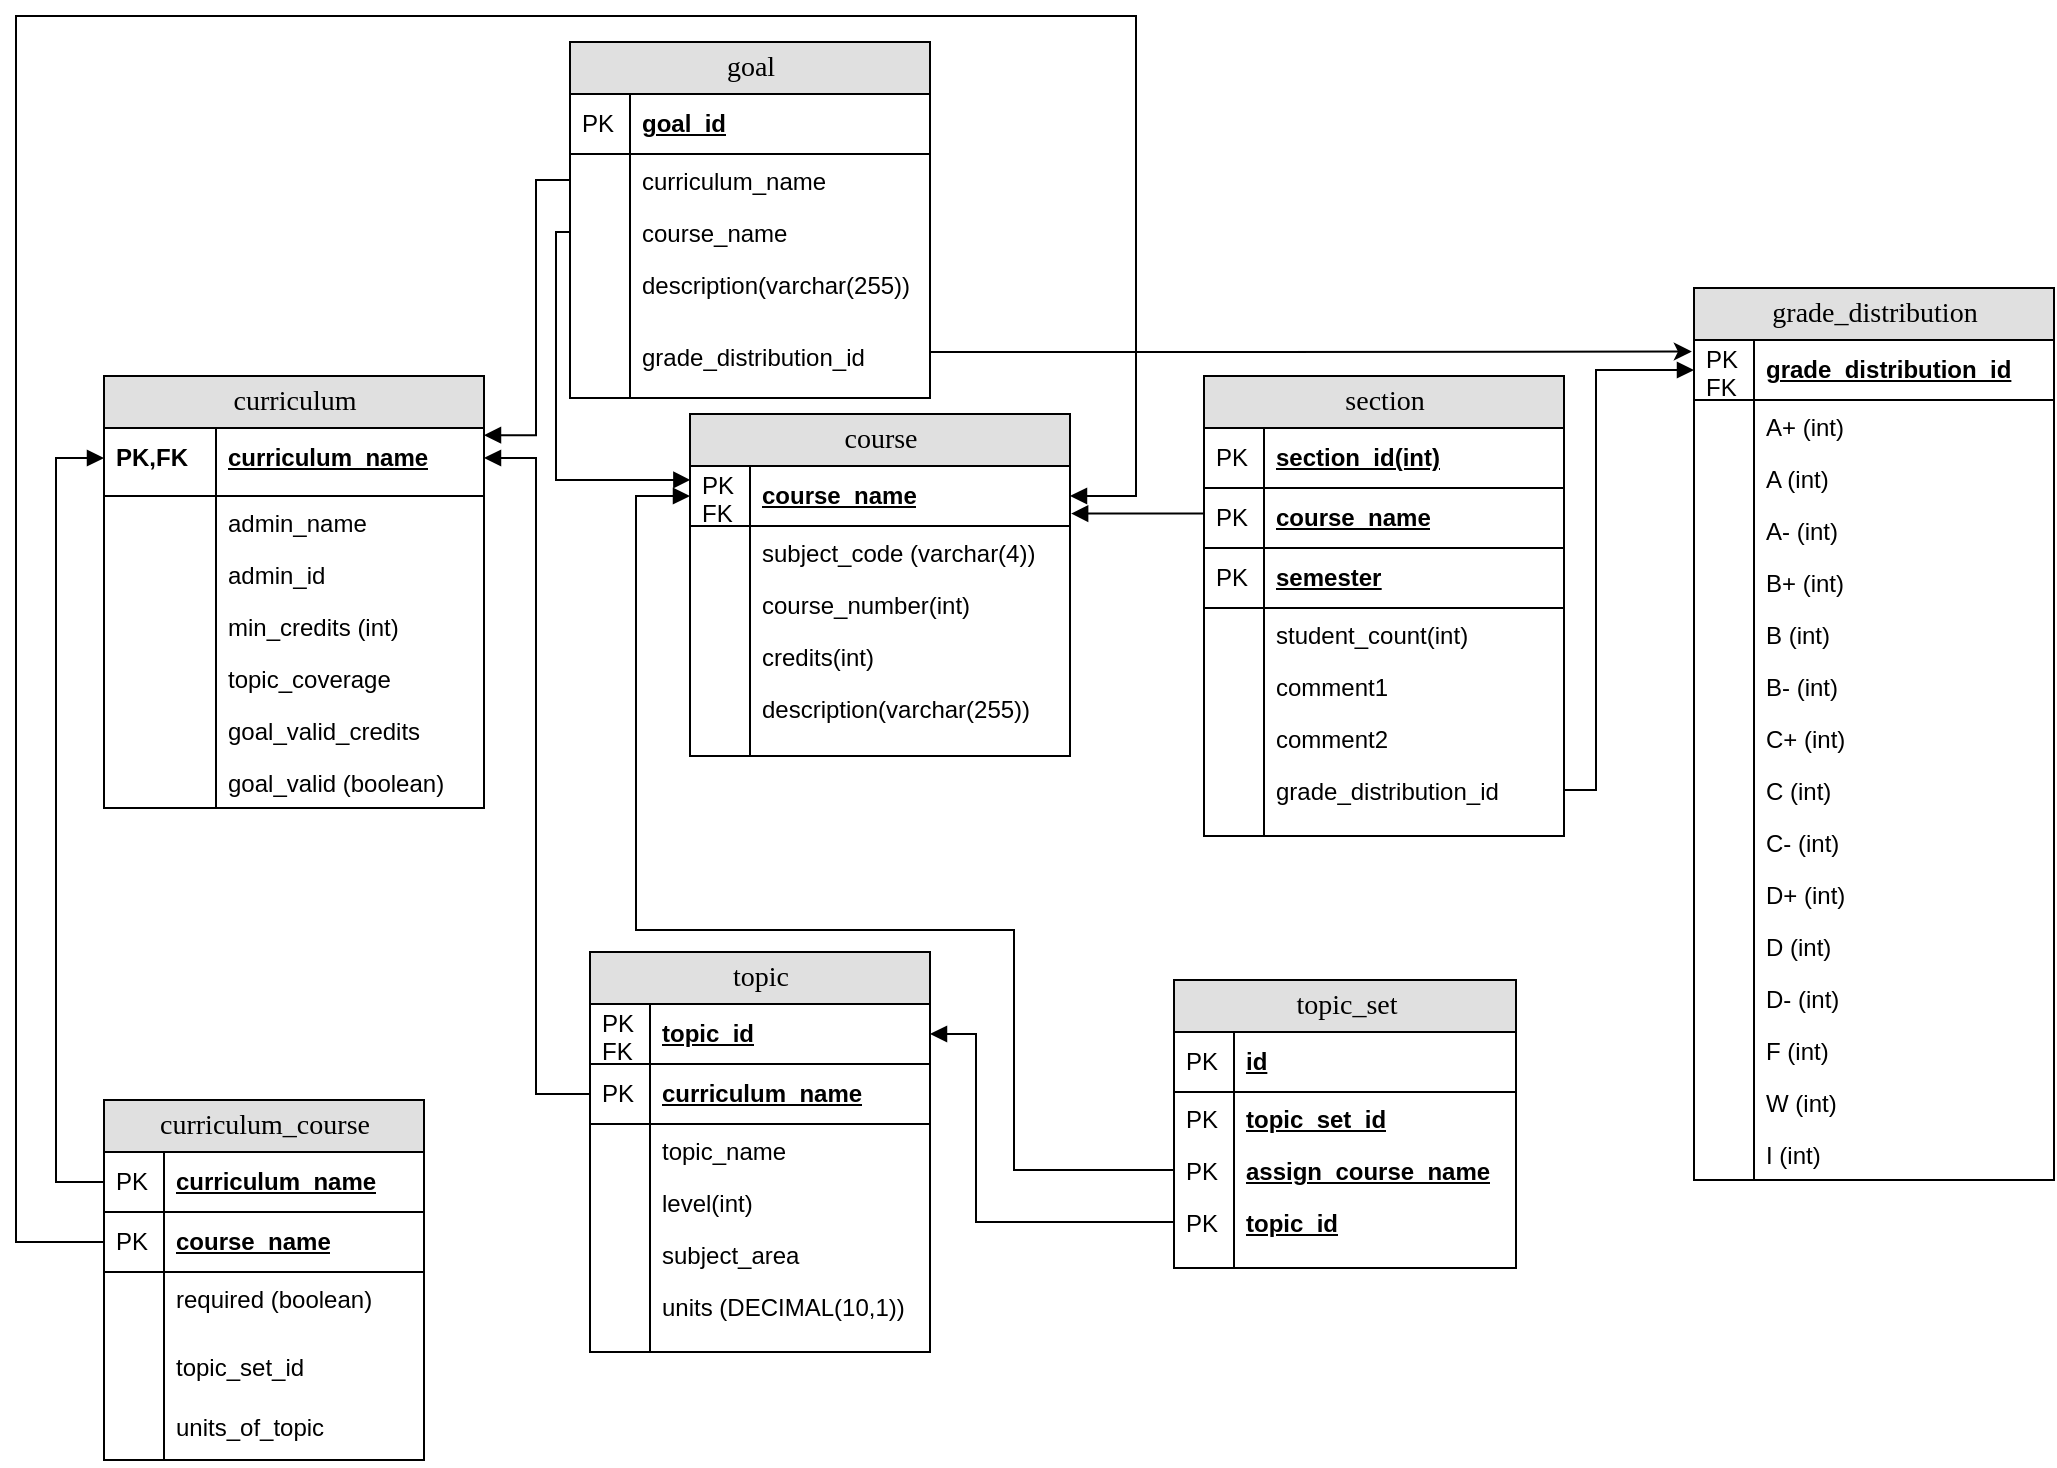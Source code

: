 <mxfile version="10.6.6"><diagram id="YxkbKmxZ-tW5jqFYgHYZ" name="第 1 页"><mxGraphModel dx="2366" dy="804" grid="1" gridSize="10" guides="1" tooltips="1" connect="1" arrows="1" fold="1" page="1" pageScale="1" pageWidth="827" pageHeight="1169" math="0" shadow="0"><root><mxCell id="0"/><mxCell id="1" parent="0"/><mxCell id="L0k8y5lyFJz6aWJ0shsL-1" value="curriculum" style="swimlane;html=1;fontStyle=0;childLayout=stackLayout;horizontal=1;startSize=26;fillColor=#e0e0e0;horizontalStack=0;resizeParent=1;resizeLast=0;collapsible=1;marginBottom=0;swimlaneFillColor=#ffffff;align=center;rounded=0;shadow=0;comic=0;labelBackgroundColor=none;strokeColor=#000000;strokeWidth=1;fontFamily=Verdana;fontSize=14;fontColor=#000000;" vertex="1" parent="1"><mxGeometry x="44" y="680" width="190" height="216" as="geometry"/></mxCell><mxCell id="L0k8y5lyFJz6aWJ0shsL-2" value="curriculum_name" style="shape=partialRectangle;top=0;left=0;right=0;bottom=0;html=1;align=left;verticalAlign=middle;fillColor=none;spacingLeft=60;spacingRight=4;whiteSpace=wrap;overflow=hidden;rotatable=0;points=[[0,0.5],[1,0.5]];portConstraint=eastwest;dropTarget=0;fontStyle=5;" vertex="1" parent="L0k8y5lyFJz6aWJ0shsL-1"><mxGeometry y="26" width="190" height="30" as="geometry"/></mxCell><mxCell id="L0k8y5lyFJz6aWJ0shsL-3" value="PK,FK" style="shape=partialRectangle;fontStyle=1;top=0;left=0;bottom=0;html=1;fillColor=none;align=left;verticalAlign=middle;spacingLeft=4;spacingRight=4;whiteSpace=wrap;overflow=hidden;rotatable=0;points=[];portConstraint=eastwest;part=1;" vertex="1" connectable="0" parent="L0k8y5lyFJz6aWJ0shsL-2"><mxGeometry width="56" height="30" as="geometry"/></mxCell><mxCell id="L0k8y5lyFJz6aWJ0shsL-4" value="" style="shape=partialRectangle;top=0;left=0;right=0;bottom=1;html=1;align=left;verticalAlign=middle;fillColor=none;spacingLeft=60;spacingRight=4;whiteSpace=wrap;overflow=hidden;rotatable=0;points=[[0,0.5],[1,0.5]];portConstraint=eastwest;dropTarget=0;fontStyle=5;" vertex="1" parent="L0k8y5lyFJz6aWJ0shsL-1"><mxGeometry y="56" width="190" height="4" as="geometry"/></mxCell><mxCell id="L0k8y5lyFJz6aWJ0shsL-5" value="" style="shape=partialRectangle;fontStyle=1;top=0;left=0;bottom=0;html=1;fillColor=none;align=left;verticalAlign=middle;spacingLeft=4;spacingRight=4;whiteSpace=wrap;overflow=hidden;rotatable=0;points=[];portConstraint=eastwest;part=1;" vertex="1" connectable="0" parent="L0k8y5lyFJz6aWJ0shsL-4"><mxGeometry width="56" height="4" as="geometry"/></mxCell><mxCell id="L0k8y5lyFJz6aWJ0shsL-6" value="admin_name" style="shape=partialRectangle;top=0;left=0;right=0;bottom=0;html=1;align=left;verticalAlign=top;fillColor=none;spacingLeft=60;spacingRight=4;whiteSpace=wrap;overflow=hidden;rotatable=0;points=[[0,0.5],[1,0.5]];portConstraint=eastwest;dropTarget=0;" vertex="1" parent="L0k8y5lyFJz6aWJ0shsL-1"><mxGeometry y="60" width="190" height="26" as="geometry"/></mxCell><mxCell id="L0k8y5lyFJz6aWJ0shsL-7" value="" style="shape=partialRectangle;top=0;left=0;bottom=0;html=1;fillColor=none;align=left;verticalAlign=top;spacingLeft=4;spacingRight=4;whiteSpace=wrap;overflow=hidden;rotatable=0;points=[];portConstraint=eastwest;part=1;" vertex="1" connectable="0" parent="L0k8y5lyFJz6aWJ0shsL-6"><mxGeometry width="56" height="26" as="geometry"/></mxCell><mxCell id="L0k8y5lyFJz6aWJ0shsL-8" value="admin_id" style="shape=partialRectangle;top=0;left=0;right=0;bottom=0;html=1;align=left;verticalAlign=top;fillColor=none;spacingLeft=60;spacingRight=4;whiteSpace=wrap;overflow=hidden;rotatable=0;points=[[0,0.5],[1,0.5]];portConstraint=eastwest;dropTarget=0;" vertex="1" parent="L0k8y5lyFJz6aWJ0shsL-1"><mxGeometry y="86" width="190" height="26" as="geometry"/></mxCell><mxCell id="L0k8y5lyFJz6aWJ0shsL-9" value="" style="shape=partialRectangle;top=0;left=0;bottom=0;html=1;fillColor=none;align=left;verticalAlign=top;spacingLeft=4;spacingRight=4;whiteSpace=wrap;overflow=hidden;rotatable=0;points=[];portConstraint=eastwest;part=1;" vertex="1" connectable="0" parent="L0k8y5lyFJz6aWJ0shsL-8"><mxGeometry width="56" height="26" as="geometry"/></mxCell><mxCell id="L0k8y5lyFJz6aWJ0shsL-10" value="min_credits (int)" style="shape=partialRectangle;top=0;left=0;right=0;bottom=0;html=1;align=left;verticalAlign=top;fillColor=none;spacingLeft=60;spacingRight=4;whiteSpace=wrap;overflow=hidden;rotatable=0;points=[[0,0.5],[1,0.5]];portConstraint=eastwest;dropTarget=0;" vertex="1" parent="L0k8y5lyFJz6aWJ0shsL-1"><mxGeometry y="112" width="190" height="26" as="geometry"/></mxCell><mxCell id="L0k8y5lyFJz6aWJ0shsL-11" value="" style="shape=partialRectangle;top=0;left=0;bottom=0;html=1;fillColor=none;align=left;verticalAlign=top;spacingLeft=4;spacingRight=4;whiteSpace=wrap;overflow=hidden;rotatable=0;points=[];portConstraint=eastwest;part=1;" vertex="1" connectable="0" parent="L0k8y5lyFJz6aWJ0shsL-10"><mxGeometry width="56" height="26" as="geometry"/></mxCell><mxCell id="L0k8y5lyFJz6aWJ0shsL-12" value="topic_coverage" style="shape=partialRectangle;top=0;left=0;right=0;bottom=0;html=1;align=left;verticalAlign=top;fillColor=none;spacingLeft=60;spacingRight=4;whiteSpace=wrap;overflow=hidden;rotatable=0;points=[[0,0.5],[1,0.5]];portConstraint=eastwest;dropTarget=0;" vertex="1" parent="L0k8y5lyFJz6aWJ0shsL-1"><mxGeometry y="138" width="190" height="26" as="geometry"/></mxCell><mxCell id="L0k8y5lyFJz6aWJ0shsL-13" value="" style="shape=partialRectangle;top=0;left=0;bottom=0;html=1;fillColor=none;align=left;verticalAlign=top;spacingLeft=4;spacingRight=4;whiteSpace=wrap;overflow=hidden;rotatable=0;points=[];portConstraint=eastwest;part=1;" vertex="1" connectable="0" parent="L0k8y5lyFJz6aWJ0shsL-12"><mxGeometry width="56" height="26" as="geometry"/></mxCell><mxCell id="L0k8y5lyFJz6aWJ0shsL-14" value="goal_valid_credits" style="shape=partialRectangle;top=0;left=0;right=0;bottom=0;html=1;align=left;verticalAlign=top;fillColor=none;spacingLeft=60;spacingRight=4;whiteSpace=wrap;overflow=hidden;rotatable=0;points=[[0,0.5],[1,0.5]];portConstraint=eastwest;dropTarget=0;" vertex="1" parent="L0k8y5lyFJz6aWJ0shsL-1"><mxGeometry y="164" width="190" height="26" as="geometry"/></mxCell><mxCell id="L0k8y5lyFJz6aWJ0shsL-15" value="" style="shape=partialRectangle;top=0;left=0;bottom=0;html=1;fillColor=none;align=left;verticalAlign=top;spacingLeft=4;spacingRight=4;whiteSpace=wrap;overflow=hidden;rotatable=0;points=[];portConstraint=eastwest;part=1;" vertex="1" connectable="0" parent="L0k8y5lyFJz6aWJ0shsL-14"><mxGeometry width="56" height="26" as="geometry"/></mxCell><mxCell id="L0k8y5lyFJz6aWJ0shsL-16" value="goal_valid (boolean)" style="shape=partialRectangle;top=0;left=0;right=0;bottom=0;html=1;align=left;verticalAlign=top;fillColor=none;spacingLeft=60;spacingRight=4;whiteSpace=wrap;overflow=hidden;rotatable=0;points=[[0,0.5],[1,0.5]];portConstraint=eastwest;dropTarget=0;" vertex="1" parent="L0k8y5lyFJz6aWJ0shsL-1"><mxGeometry y="190" width="190" height="26" as="geometry"/></mxCell><mxCell id="L0k8y5lyFJz6aWJ0shsL-17" value="" style="shape=partialRectangle;top=0;left=0;bottom=0;html=1;fillColor=none;align=left;verticalAlign=top;spacingLeft=4;spacingRight=4;whiteSpace=wrap;overflow=hidden;rotatable=0;points=[];portConstraint=eastwest;part=1;" vertex="1" connectable="0" parent="L0k8y5lyFJz6aWJ0shsL-16"><mxGeometry width="56" height="26" as="geometry"/></mxCell><mxCell id="L0k8y5lyFJz6aWJ0shsL-18" value="course" style="swimlane;html=1;fontStyle=0;childLayout=stackLayout;horizontal=1;startSize=26;fillColor=#e0e0e0;horizontalStack=0;resizeParent=1;resizeLast=0;collapsible=1;marginBottom=0;swimlaneFillColor=#ffffff;align=center;rounded=0;shadow=0;comic=0;labelBackgroundColor=none;strokeColor=#000000;strokeWidth=1;fontFamily=Verdana;fontSize=14;fontColor=#000000;swimlaneLine=1;" vertex="1" parent="1"><mxGeometry x="337" y="699" width="190" height="171" as="geometry"/></mxCell><mxCell id="L0k8y5lyFJz6aWJ0shsL-19" value="course_name&lt;br&gt;" style="shape=partialRectangle;top=0;left=0;right=0;bottom=1;html=1;align=left;verticalAlign=middle;fillColor=none;spacingLeft=34;spacingRight=4;whiteSpace=wrap;overflow=hidden;rotatable=0;points=[[0,0.5],[1,0.5]];portConstraint=eastwest;dropTarget=0;fontStyle=5;" vertex="1" parent="L0k8y5lyFJz6aWJ0shsL-18"><mxGeometry y="26" width="190" height="30" as="geometry"/></mxCell><mxCell id="L0k8y5lyFJz6aWJ0shsL-20" value="PK&lt;br&gt;FK&lt;br&gt;" style="shape=partialRectangle;top=0;left=0;bottom=0;html=1;fillColor=none;align=left;verticalAlign=middle;spacingLeft=4;spacingRight=4;whiteSpace=wrap;overflow=hidden;rotatable=0;points=[];portConstraint=eastwest;part=1;" vertex="1" connectable="0" parent="L0k8y5lyFJz6aWJ0shsL-19"><mxGeometry width="30" height="30" as="geometry"/></mxCell><mxCell id="L0k8y5lyFJz6aWJ0shsL-21" value="subject_code (varchar(4))" style="shape=partialRectangle;top=0;left=0;right=0;bottom=0;html=1;align=left;verticalAlign=top;fillColor=none;spacingLeft=34;spacingRight=4;whiteSpace=wrap;overflow=hidden;rotatable=0;points=[[0,0.5],[1,0.5]];portConstraint=eastwest;dropTarget=0;" vertex="1" parent="L0k8y5lyFJz6aWJ0shsL-18"><mxGeometry y="56" width="190" height="26" as="geometry"/></mxCell><mxCell id="L0k8y5lyFJz6aWJ0shsL-22" value="" style="shape=partialRectangle;top=0;left=0;bottom=0;html=1;fillColor=none;align=left;verticalAlign=top;spacingLeft=4;spacingRight=4;whiteSpace=wrap;overflow=hidden;rotatable=0;points=[];portConstraint=eastwest;part=1;" vertex="1" connectable="0" parent="L0k8y5lyFJz6aWJ0shsL-21"><mxGeometry width="30" height="26" as="geometry"/></mxCell><mxCell id="L0k8y5lyFJz6aWJ0shsL-23" value="course_number(int)" style="shape=partialRectangle;top=0;left=0;right=0;bottom=0;html=1;align=left;verticalAlign=top;fillColor=none;spacingLeft=34;spacingRight=4;whiteSpace=wrap;overflow=hidden;rotatable=0;points=[[0,0.5],[1,0.5]];portConstraint=eastwest;dropTarget=0;" vertex="1" parent="L0k8y5lyFJz6aWJ0shsL-18"><mxGeometry y="82" width="190" height="26" as="geometry"/></mxCell><mxCell id="L0k8y5lyFJz6aWJ0shsL-24" value="" style="shape=partialRectangle;top=0;left=0;bottom=0;html=1;fillColor=none;align=left;verticalAlign=top;spacingLeft=4;spacingRight=4;whiteSpace=wrap;overflow=hidden;rotatable=0;points=[];portConstraint=eastwest;part=1;" vertex="1" connectable="0" parent="L0k8y5lyFJz6aWJ0shsL-23"><mxGeometry width="30" height="26" as="geometry"/></mxCell><mxCell id="L0k8y5lyFJz6aWJ0shsL-25" value="credits(int)" style="shape=partialRectangle;top=0;left=0;right=0;bottom=0;html=1;align=left;verticalAlign=top;fillColor=none;spacingLeft=34;spacingRight=4;whiteSpace=wrap;overflow=hidden;rotatable=0;points=[[0,0.5],[1,0.5]];portConstraint=eastwest;dropTarget=0;" vertex="1" parent="L0k8y5lyFJz6aWJ0shsL-18"><mxGeometry y="108" width="190" height="26" as="geometry"/></mxCell><mxCell id="L0k8y5lyFJz6aWJ0shsL-26" value="" style="shape=partialRectangle;top=0;left=0;bottom=0;html=1;fillColor=none;align=left;verticalAlign=top;spacingLeft=4;spacingRight=4;whiteSpace=wrap;overflow=hidden;rotatable=0;points=[];portConstraint=eastwest;part=1;" vertex="1" connectable="0" parent="L0k8y5lyFJz6aWJ0shsL-25"><mxGeometry width="30" height="26" as="geometry"/></mxCell><mxCell id="L0k8y5lyFJz6aWJ0shsL-27" value="description(varchar(255))&lt;br&gt;&lt;br&gt;" style="shape=partialRectangle;top=0;left=0;right=0;bottom=0;html=1;align=left;verticalAlign=top;fillColor=none;spacingLeft=34;spacingRight=4;whiteSpace=wrap;overflow=hidden;rotatable=0;points=[[0,0.5],[1,0.5]];portConstraint=eastwest;dropTarget=0;" vertex="1" parent="L0k8y5lyFJz6aWJ0shsL-18"><mxGeometry y="134" width="190" height="26" as="geometry"/></mxCell><mxCell id="L0k8y5lyFJz6aWJ0shsL-28" value="" style="shape=partialRectangle;top=0;left=0;bottom=0;html=1;fillColor=none;align=left;verticalAlign=top;spacingLeft=4;spacingRight=4;whiteSpace=wrap;overflow=hidden;rotatable=0;points=[];portConstraint=eastwest;part=1;" vertex="1" connectable="0" parent="L0k8y5lyFJz6aWJ0shsL-27"><mxGeometry width="30" height="26" as="geometry"/></mxCell><mxCell id="L0k8y5lyFJz6aWJ0shsL-29" value="" style="shape=partialRectangle;top=0;left=0;right=0;bottom=0;html=1;align=left;verticalAlign=top;fillColor=none;spacingLeft=34;spacingRight=4;whiteSpace=wrap;overflow=hidden;rotatable=0;points=[[0,0.5],[1,0.5]];portConstraint=eastwest;dropTarget=0;" vertex="1" parent="L0k8y5lyFJz6aWJ0shsL-18"><mxGeometry y="160" width="190" height="10" as="geometry"/></mxCell><mxCell id="L0k8y5lyFJz6aWJ0shsL-30" value="" style="shape=partialRectangle;top=0;left=0;bottom=0;html=1;fillColor=none;align=left;verticalAlign=top;spacingLeft=4;spacingRight=4;whiteSpace=wrap;overflow=hidden;rotatable=0;points=[];portConstraint=eastwest;part=1;" vertex="1" connectable="0" parent="L0k8y5lyFJz6aWJ0shsL-29"><mxGeometry width="30" height="10" as="geometry"/></mxCell><mxCell id="L0k8y5lyFJz6aWJ0shsL-31" value="topic" style="swimlane;html=1;fontStyle=0;childLayout=stackLayout;horizontal=1;startSize=26;fillColor=#e0e0e0;horizontalStack=0;resizeParent=1;resizeLast=0;collapsible=1;marginBottom=0;swimlaneFillColor=#ffffff;align=center;rounded=0;shadow=0;comic=0;labelBackgroundColor=none;strokeColor=#000000;strokeWidth=1;fontFamily=Verdana;fontSize=14;fontColor=#000000;" vertex="1" parent="1"><mxGeometry x="287" y="968" width="170" height="200" as="geometry"/></mxCell><mxCell id="L0k8y5lyFJz6aWJ0shsL-32" value="topic_id&lt;br&gt;" style="shape=partialRectangle;top=0;left=0;right=0;bottom=1;html=1;align=left;verticalAlign=middle;fillColor=none;spacingLeft=34;spacingRight=4;whiteSpace=wrap;overflow=hidden;rotatable=0;points=[[0,0.5],[1,0.5]];portConstraint=eastwest;dropTarget=0;fontStyle=5;" vertex="1" parent="L0k8y5lyFJz6aWJ0shsL-31"><mxGeometry y="26" width="170" height="30" as="geometry"/></mxCell><mxCell id="L0k8y5lyFJz6aWJ0shsL-33" value="PK&lt;br&gt;FK&lt;br&gt;" style="shape=partialRectangle;top=0;left=0;bottom=0;html=1;fillColor=none;align=left;verticalAlign=middle;spacingLeft=4;spacingRight=4;whiteSpace=wrap;overflow=hidden;rotatable=0;points=[];portConstraint=eastwest;part=1;" vertex="1" connectable="0" parent="L0k8y5lyFJz6aWJ0shsL-32"><mxGeometry width="30" height="30" as="geometry"/></mxCell><mxCell id="L0k8y5lyFJz6aWJ0shsL-34" value="curriculum_name&lt;br&gt;" style="shape=partialRectangle;top=0;left=0;right=0;bottom=1;html=1;align=left;verticalAlign=middle;fillColor=none;spacingLeft=34;spacingRight=4;whiteSpace=wrap;overflow=hidden;rotatable=0;points=[[0,0.5],[1,0.5]];portConstraint=eastwest;dropTarget=0;fontStyle=5;" vertex="1" parent="L0k8y5lyFJz6aWJ0shsL-31"><mxGeometry y="56" width="170" height="30" as="geometry"/></mxCell><mxCell id="L0k8y5lyFJz6aWJ0shsL-35" value="PK&lt;br&gt;" style="shape=partialRectangle;top=0;left=0;bottom=0;html=1;fillColor=none;align=left;verticalAlign=middle;spacingLeft=4;spacingRight=4;whiteSpace=wrap;overflow=hidden;rotatable=0;points=[];portConstraint=eastwest;part=1;" vertex="1" connectable="0" parent="L0k8y5lyFJz6aWJ0shsL-34"><mxGeometry width="30" height="30" as="geometry"/></mxCell><mxCell id="L0k8y5lyFJz6aWJ0shsL-36" value="topic_name" style="shape=partialRectangle;top=0;left=0;right=0;bottom=0;html=1;align=left;verticalAlign=top;fillColor=none;spacingLeft=34;spacingRight=4;whiteSpace=wrap;overflow=hidden;rotatable=0;points=[[0,0.5],[1,0.5]];portConstraint=eastwest;dropTarget=0;" vertex="1" parent="L0k8y5lyFJz6aWJ0shsL-31"><mxGeometry y="86" width="170" height="26" as="geometry"/></mxCell><mxCell id="L0k8y5lyFJz6aWJ0shsL-37" value="" style="shape=partialRectangle;top=0;left=0;bottom=0;html=1;fillColor=none;align=left;verticalAlign=top;spacingLeft=4;spacingRight=4;whiteSpace=wrap;overflow=hidden;rotatable=0;points=[];portConstraint=eastwest;part=1;" vertex="1" connectable="0" parent="L0k8y5lyFJz6aWJ0shsL-36"><mxGeometry width="30" height="26" as="geometry"/></mxCell><mxCell id="L0k8y5lyFJz6aWJ0shsL-38" value="level(int)" style="shape=partialRectangle;top=0;left=0;right=0;bottom=0;html=1;align=left;verticalAlign=top;fillColor=none;spacingLeft=34;spacingRight=4;whiteSpace=wrap;overflow=hidden;rotatable=0;points=[[0,0.5],[1,0.5]];portConstraint=eastwest;dropTarget=0;" vertex="1" parent="L0k8y5lyFJz6aWJ0shsL-31"><mxGeometry y="112" width="170" height="26" as="geometry"/></mxCell><mxCell id="L0k8y5lyFJz6aWJ0shsL-39" value="" style="shape=partialRectangle;top=0;left=0;bottom=0;html=1;fillColor=none;align=left;verticalAlign=top;spacingLeft=4;spacingRight=4;whiteSpace=wrap;overflow=hidden;rotatable=0;points=[];portConstraint=eastwest;part=1;" vertex="1" connectable="0" parent="L0k8y5lyFJz6aWJ0shsL-38"><mxGeometry width="30" height="26" as="geometry"/></mxCell><mxCell id="L0k8y5lyFJz6aWJ0shsL-40" value="subject_area" style="shape=partialRectangle;top=0;left=0;right=0;bottom=0;html=1;align=left;verticalAlign=top;fillColor=none;spacingLeft=34;spacingRight=4;whiteSpace=wrap;overflow=hidden;rotatable=0;points=[[0,0.5],[1,0.5]];portConstraint=eastwest;dropTarget=0;" vertex="1" parent="L0k8y5lyFJz6aWJ0shsL-31"><mxGeometry y="138" width="170" height="26" as="geometry"/></mxCell><mxCell id="L0k8y5lyFJz6aWJ0shsL-41" value="" style="shape=partialRectangle;top=0;left=0;bottom=0;html=1;fillColor=none;align=left;verticalAlign=top;spacingLeft=4;spacingRight=4;whiteSpace=wrap;overflow=hidden;rotatable=0;points=[];portConstraint=eastwest;part=1;" vertex="1" connectable="0" parent="L0k8y5lyFJz6aWJ0shsL-40"><mxGeometry width="30" height="26" as="geometry"/></mxCell><mxCell id="L0k8y5lyFJz6aWJ0shsL-42" value="units (DECIMAL(10,1))" style="shape=partialRectangle;top=0;left=0;right=0;bottom=0;html=1;align=left;verticalAlign=top;fillColor=none;spacingLeft=34;spacingRight=4;whiteSpace=wrap;overflow=hidden;rotatable=0;points=[[0,0.5],[1,0.5]];portConstraint=eastwest;dropTarget=0;" vertex="1" parent="L0k8y5lyFJz6aWJ0shsL-31"><mxGeometry y="164" width="170" height="26" as="geometry"/></mxCell><mxCell id="L0k8y5lyFJz6aWJ0shsL-43" value="" style="shape=partialRectangle;top=0;left=0;bottom=0;html=1;fillColor=none;align=left;verticalAlign=top;spacingLeft=4;spacingRight=4;whiteSpace=wrap;overflow=hidden;rotatable=0;points=[];portConstraint=eastwest;part=1;" vertex="1" connectable="0" parent="L0k8y5lyFJz6aWJ0shsL-42"><mxGeometry width="30" height="26" as="geometry"/></mxCell><mxCell id="L0k8y5lyFJz6aWJ0shsL-44" value="" style="shape=partialRectangle;top=0;left=0;right=0;bottom=0;html=1;align=left;verticalAlign=top;fillColor=none;spacingLeft=34;spacingRight=4;whiteSpace=wrap;overflow=hidden;rotatable=0;points=[[0,0.5],[1,0.5]];portConstraint=eastwest;dropTarget=0;" vertex="1" parent="L0k8y5lyFJz6aWJ0shsL-31"><mxGeometry y="190" width="170" height="10" as="geometry"/></mxCell><mxCell id="L0k8y5lyFJz6aWJ0shsL-45" value="" style="shape=partialRectangle;top=0;left=0;bottom=0;html=1;fillColor=none;align=left;verticalAlign=top;spacingLeft=4;spacingRight=4;whiteSpace=wrap;overflow=hidden;rotatable=0;points=[];portConstraint=eastwest;part=1;" vertex="1" connectable="0" parent="L0k8y5lyFJz6aWJ0shsL-44"><mxGeometry width="30" height="10" as="geometry"/></mxCell><mxCell id="L0k8y5lyFJz6aWJ0shsL-46" value="topic_set" style="swimlane;html=1;fontStyle=0;childLayout=stackLayout;horizontal=1;startSize=26;fillColor=#e0e0e0;horizontalStack=0;resizeParent=1;resizeLast=0;collapsible=1;marginBottom=0;swimlaneFillColor=#ffffff;align=center;rounded=0;shadow=0;comic=0;labelBackgroundColor=none;strokeColor=#000000;strokeWidth=1;fontFamily=Verdana;fontSize=14;fontColor=#000000;" vertex="1" parent="1"><mxGeometry x="579" y="982" width="171" height="144" as="geometry"/></mxCell><mxCell id="L0k8y5lyFJz6aWJ0shsL-47" value="id" style="shape=partialRectangle;top=0;left=0;right=0;bottom=1;html=1;align=left;verticalAlign=middle;fillColor=none;spacingLeft=34;spacingRight=4;whiteSpace=wrap;overflow=hidden;rotatable=0;points=[[0,0.5],[1,0.5]];portConstraint=eastwest;dropTarget=0;fontStyle=5;" vertex="1" parent="L0k8y5lyFJz6aWJ0shsL-46"><mxGeometry y="26" width="171" height="30" as="geometry"/></mxCell><mxCell id="L0k8y5lyFJz6aWJ0shsL-48" value="PK&lt;br&gt;" style="shape=partialRectangle;top=0;left=0;bottom=0;html=1;fillColor=none;align=left;verticalAlign=middle;spacingLeft=4;spacingRight=4;whiteSpace=wrap;overflow=hidden;rotatable=0;points=[];portConstraint=eastwest;part=1;" vertex="1" connectable="0" parent="L0k8y5lyFJz6aWJ0shsL-47"><mxGeometry width="30" height="30" as="geometry"/></mxCell><mxCell id="L0k8y5lyFJz6aWJ0shsL-49" value="topic_set_id&lt;br&gt;" style="shape=partialRectangle;top=0;left=0;right=0;bottom=0;html=1;align=left;verticalAlign=top;fillColor=none;spacingLeft=34;spacingRight=4;whiteSpace=wrap;overflow=hidden;rotatable=0;points=[[0,0.5],[1,0.5]];portConstraint=eastwest;dropTarget=0;fontStyle=5" vertex="1" parent="L0k8y5lyFJz6aWJ0shsL-46"><mxGeometry y="56" width="171" height="26" as="geometry"/></mxCell><mxCell id="L0k8y5lyFJz6aWJ0shsL-50" value="PK" style="shape=partialRectangle;top=0;left=0;bottom=0;html=1;fillColor=none;align=left;verticalAlign=top;spacingLeft=4;spacingRight=4;whiteSpace=wrap;overflow=hidden;rotatable=0;points=[];portConstraint=eastwest;part=1;" vertex="1" connectable="0" parent="L0k8y5lyFJz6aWJ0shsL-49"><mxGeometry width="30" height="26" as="geometry"/></mxCell><mxCell id="L0k8y5lyFJz6aWJ0shsL-51" value="assign_course_name&lt;br&gt;" style="shape=partialRectangle;top=0;left=0;right=0;bottom=0;html=1;align=left;verticalAlign=top;fillColor=none;spacingLeft=34;spacingRight=4;whiteSpace=wrap;overflow=hidden;rotatable=0;points=[[0,0.5],[1,0.5]];portConstraint=eastwest;dropTarget=0;fontStyle=5" vertex="1" parent="L0k8y5lyFJz6aWJ0shsL-46"><mxGeometry y="82" width="171" height="26" as="geometry"/></mxCell><mxCell id="L0k8y5lyFJz6aWJ0shsL-52" value="PK" style="shape=partialRectangle;top=0;left=0;bottom=0;html=1;fillColor=none;align=left;verticalAlign=top;spacingLeft=4;spacingRight=4;whiteSpace=wrap;overflow=hidden;rotatable=0;points=[];portConstraint=eastwest;part=1;" vertex="1" connectable="0" parent="L0k8y5lyFJz6aWJ0shsL-51"><mxGeometry width="30" height="26" as="geometry"/></mxCell><mxCell id="L0k8y5lyFJz6aWJ0shsL-143" value="topic_id&lt;br&gt;" style="shape=partialRectangle;top=0;left=0;right=0;bottom=0;html=1;align=left;verticalAlign=top;fillColor=none;spacingLeft=34;spacingRight=4;whiteSpace=wrap;overflow=hidden;rotatable=0;points=[[0,0.5],[1,0.5]];portConstraint=eastwest;dropTarget=0;fontStyle=5" vertex="1" parent="L0k8y5lyFJz6aWJ0shsL-46"><mxGeometry y="108" width="171" height="26" as="geometry"/></mxCell><mxCell id="L0k8y5lyFJz6aWJ0shsL-144" value="PK" style="shape=partialRectangle;top=0;left=0;bottom=0;html=1;fillColor=none;align=left;verticalAlign=top;spacingLeft=4;spacingRight=4;whiteSpace=wrap;overflow=hidden;rotatable=0;points=[];portConstraint=eastwest;part=1;" vertex="1" connectable="0" parent="L0k8y5lyFJz6aWJ0shsL-143"><mxGeometry width="30" height="26" as="geometry"/></mxCell><mxCell id="L0k8y5lyFJz6aWJ0shsL-55" value="" style="shape=partialRectangle;top=0;left=0;right=0;bottom=0;html=1;align=left;verticalAlign=top;fillColor=none;spacingLeft=34;spacingRight=4;whiteSpace=wrap;overflow=hidden;rotatable=0;points=[[0,0.5],[1,0.5]];portConstraint=eastwest;dropTarget=0;" vertex="1" parent="L0k8y5lyFJz6aWJ0shsL-46"><mxGeometry y="134" width="171" height="10" as="geometry"/></mxCell><mxCell id="L0k8y5lyFJz6aWJ0shsL-56" value="" style="shape=partialRectangle;top=0;left=0;bottom=0;html=1;fillColor=none;align=left;verticalAlign=top;spacingLeft=4;spacingRight=4;whiteSpace=wrap;overflow=hidden;rotatable=0;points=[];portConstraint=eastwest;part=1;" vertex="1" connectable="0" parent="L0k8y5lyFJz6aWJ0shsL-55"><mxGeometry width="30" height="10" as="geometry"/></mxCell><mxCell id="L0k8y5lyFJz6aWJ0shsL-57" value="curriculum_course" style="swimlane;html=1;fontStyle=0;childLayout=stackLayout;horizontal=1;startSize=26;fillColor=#e0e0e0;horizontalStack=0;resizeParent=1;resizeLast=0;collapsible=1;marginBottom=0;swimlaneFillColor=#ffffff;align=center;rounded=0;shadow=0;comic=0;labelBackgroundColor=none;strokeColor=#000000;strokeWidth=1;fontFamily=Verdana;fontSize=14;fontColor=#000000;" vertex="1" parent="1"><mxGeometry x="44" y="1042" width="160" height="180" as="geometry"/></mxCell><mxCell id="L0k8y5lyFJz6aWJ0shsL-58" value="curriculum_name&lt;br&gt;" style="shape=partialRectangle;top=0;left=0;right=0;bottom=1;html=1;align=left;verticalAlign=middle;fillColor=none;spacingLeft=34;spacingRight=4;whiteSpace=wrap;overflow=hidden;rotatable=0;points=[[0,0.5],[1,0.5]];portConstraint=eastwest;dropTarget=0;fontStyle=5;" vertex="1" parent="L0k8y5lyFJz6aWJ0shsL-57"><mxGeometry y="26" width="160" height="30" as="geometry"/></mxCell><mxCell id="L0k8y5lyFJz6aWJ0shsL-59" value="PK" style="shape=partialRectangle;top=0;left=0;bottom=0;html=1;fillColor=none;align=left;verticalAlign=middle;spacingLeft=4;spacingRight=4;whiteSpace=wrap;overflow=hidden;rotatable=0;points=[];portConstraint=eastwest;part=1;" vertex="1" connectable="0" parent="L0k8y5lyFJz6aWJ0shsL-58"><mxGeometry width="30" height="30" as="geometry"/></mxCell><mxCell id="L0k8y5lyFJz6aWJ0shsL-60" value="course_name&lt;br&gt;" style="shape=partialRectangle;top=0;left=0;right=0;bottom=1;html=1;align=left;verticalAlign=middle;fillColor=none;spacingLeft=34;spacingRight=4;whiteSpace=wrap;overflow=hidden;rotatable=0;points=[[0,0.5],[1,0.5]];portConstraint=eastwest;dropTarget=0;fontStyle=5;" vertex="1" parent="L0k8y5lyFJz6aWJ0shsL-57"><mxGeometry y="56" width="160" height="30" as="geometry"/></mxCell><mxCell id="L0k8y5lyFJz6aWJ0shsL-61" value="PK" style="shape=partialRectangle;top=0;left=0;bottom=0;html=1;fillColor=none;align=left;verticalAlign=middle;spacingLeft=4;spacingRight=4;whiteSpace=wrap;overflow=hidden;rotatable=0;points=[];portConstraint=eastwest;part=1;" vertex="1" connectable="0" parent="L0k8y5lyFJz6aWJ0shsL-60"><mxGeometry width="30" height="30" as="geometry"/></mxCell><mxCell id="L0k8y5lyFJz6aWJ0shsL-62" value="required (boolean)" style="shape=partialRectangle;top=0;left=0;right=0;bottom=0;html=1;align=left;verticalAlign=top;fillColor=none;spacingLeft=34;spacingRight=4;whiteSpace=wrap;overflow=hidden;rotatable=0;points=[[0,0.5],[1,0.5]];portConstraint=eastwest;dropTarget=0;" vertex="1" parent="L0k8y5lyFJz6aWJ0shsL-57"><mxGeometry y="86" width="160" height="34" as="geometry"/></mxCell><mxCell id="L0k8y5lyFJz6aWJ0shsL-63" value="" style="shape=partialRectangle;top=0;left=0;bottom=0;html=1;fillColor=none;align=left;verticalAlign=top;spacingLeft=4;spacingRight=4;whiteSpace=wrap;overflow=hidden;rotatable=0;points=[];portConstraint=eastwest;part=1;" vertex="1" connectable="0" parent="L0k8y5lyFJz6aWJ0shsL-62"><mxGeometry width="30" height="34" as="geometry"/></mxCell><mxCell id="L0k8y5lyFJz6aWJ0shsL-64" value="topic_set_id" style="shape=partialRectangle;top=0;left=0;right=0;bottom=0;html=1;align=left;verticalAlign=top;fillColor=none;spacingLeft=34;spacingRight=4;whiteSpace=wrap;overflow=hidden;rotatable=0;points=[[0,0.5],[1,0.5]];portConstraint=eastwest;dropTarget=0;" vertex="1" parent="L0k8y5lyFJz6aWJ0shsL-57"><mxGeometry y="120" width="160" height="30" as="geometry"/></mxCell><mxCell id="L0k8y5lyFJz6aWJ0shsL-65" value="" style="shape=partialRectangle;top=0;left=0;bottom=0;html=1;fillColor=none;align=left;verticalAlign=top;spacingLeft=4;spacingRight=4;whiteSpace=wrap;overflow=hidden;rotatable=0;points=[];portConstraint=eastwest;part=1;" vertex="1" connectable="0" parent="L0k8y5lyFJz6aWJ0shsL-64"><mxGeometry width="30" height="30" as="geometry"/></mxCell><mxCell id="L0k8y5lyFJz6aWJ0shsL-66" value="units_of_topic" style="shape=partialRectangle;top=0;left=0;right=0;bottom=0;html=1;align=left;verticalAlign=top;fillColor=none;spacingLeft=34;spacingRight=4;whiteSpace=wrap;overflow=hidden;rotatable=0;points=[[0,0.5],[1,0.5]];portConstraint=eastwest;dropTarget=0;" vertex="1" parent="L0k8y5lyFJz6aWJ0shsL-57"><mxGeometry y="150" width="160" height="30" as="geometry"/></mxCell><mxCell id="L0k8y5lyFJz6aWJ0shsL-67" value="" style="shape=partialRectangle;top=0;left=0;bottom=0;html=1;fillColor=none;align=left;verticalAlign=top;spacingLeft=4;spacingRight=4;whiteSpace=wrap;overflow=hidden;rotatable=0;points=[];portConstraint=eastwest;part=1;" vertex="1" connectable="0" parent="L0k8y5lyFJz6aWJ0shsL-66"><mxGeometry width="30" height="30" as="geometry"/></mxCell><mxCell id="L0k8y5lyFJz6aWJ0shsL-68" value="goal" style="swimlane;html=1;fontStyle=0;childLayout=stackLayout;horizontal=1;startSize=26;fillColor=#e0e0e0;horizontalStack=0;resizeParent=1;resizeLast=0;collapsible=1;marginBottom=0;swimlaneFillColor=#ffffff;align=center;rounded=0;shadow=0;comic=0;labelBackgroundColor=none;strokeColor=#000000;strokeWidth=1;fontFamily=Verdana;fontSize=14;fontColor=#000000;swimlaneLine=1;" vertex="1" parent="1"><mxGeometry x="277" y="513" width="180" height="178" as="geometry"/></mxCell><mxCell id="L0k8y5lyFJz6aWJ0shsL-69" value="goal_id" style="shape=partialRectangle;top=0;left=0;right=0;bottom=1;html=1;align=left;verticalAlign=middle;fillColor=none;spacingLeft=34;spacingRight=4;whiteSpace=wrap;overflow=hidden;rotatable=0;points=[[0,0.5],[1,0.5]];portConstraint=eastwest;dropTarget=0;fontStyle=5;" vertex="1" parent="L0k8y5lyFJz6aWJ0shsL-68"><mxGeometry y="26" width="180" height="30" as="geometry"/></mxCell><mxCell id="L0k8y5lyFJz6aWJ0shsL-70" value="PK&lt;br&gt;" style="shape=partialRectangle;top=0;left=0;bottom=0;html=1;fillColor=none;align=left;verticalAlign=middle;spacingLeft=4;spacingRight=4;whiteSpace=wrap;overflow=hidden;rotatable=0;points=[];portConstraint=eastwest;part=1;" vertex="1" connectable="0" parent="L0k8y5lyFJz6aWJ0shsL-69"><mxGeometry width="30" height="30" as="geometry"/></mxCell><mxCell id="L0k8y5lyFJz6aWJ0shsL-71" value="curriculum_name" style="shape=partialRectangle;top=0;left=0;right=0;bottom=0;html=1;align=left;verticalAlign=top;fillColor=none;spacingLeft=34;spacingRight=4;whiteSpace=wrap;overflow=hidden;rotatable=0;points=[[0,0.5],[1,0.5]];portConstraint=eastwest;dropTarget=0;" vertex="1" parent="L0k8y5lyFJz6aWJ0shsL-68"><mxGeometry y="56" width="180" height="26" as="geometry"/></mxCell><mxCell id="L0k8y5lyFJz6aWJ0shsL-72" value="" style="shape=partialRectangle;top=0;left=0;bottom=0;html=1;fillColor=none;align=left;verticalAlign=top;spacingLeft=4;spacingRight=4;whiteSpace=wrap;overflow=hidden;rotatable=0;points=[];portConstraint=eastwest;part=1;" vertex="1" connectable="0" parent="L0k8y5lyFJz6aWJ0shsL-71"><mxGeometry width="30" height="26" as="geometry"/></mxCell><mxCell id="L0k8y5lyFJz6aWJ0shsL-73" value="course_name" style="shape=partialRectangle;top=0;left=0;right=0;bottom=0;html=1;align=left;verticalAlign=top;fillColor=none;spacingLeft=34;spacingRight=4;whiteSpace=wrap;overflow=hidden;rotatable=0;points=[[0,0.5],[1,0.5]];portConstraint=eastwest;dropTarget=0;" vertex="1" parent="L0k8y5lyFJz6aWJ0shsL-68"><mxGeometry y="82" width="180" height="26" as="geometry"/></mxCell><mxCell id="L0k8y5lyFJz6aWJ0shsL-74" value="" style="shape=partialRectangle;top=0;left=0;bottom=0;html=1;fillColor=none;align=left;verticalAlign=top;spacingLeft=4;spacingRight=4;whiteSpace=wrap;overflow=hidden;rotatable=0;points=[];portConstraint=eastwest;part=1;" vertex="1" connectable="0" parent="L0k8y5lyFJz6aWJ0shsL-73"><mxGeometry width="30" height="26" as="geometry"/></mxCell><mxCell id="L0k8y5lyFJz6aWJ0shsL-75" value="description(varchar(255))" style="shape=partialRectangle;top=0;left=0;right=0;bottom=0;html=1;align=left;verticalAlign=top;fillColor=none;spacingLeft=34;spacingRight=4;whiteSpace=wrap;overflow=hidden;rotatable=0;points=[[0,0.5],[1,0.5]];portConstraint=eastwest;dropTarget=0;" vertex="1" parent="L0k8y5lyFJz6aWJ0shsL-68"><mxGeometry y="108" width="180" height="26" as="geometry"/></mxCell><mxCell id="L0k8y5lyFJz6aWJ0shsL-76" value="" style="shape=partialRectangle;top=0;left=0;bottom=0;html=1;fillColor=none;align=left;verticalAlign=top;spacingLeft=4;spacingRight=4;whiteSpace=wrap;overflow=hidden;rotatable=0;points=[];portConstraint=eastwest;part=1;" vertex="1" connectable="0" parent="L0k8y5lyFJz6aWJ0shsL-75"><mxGeometry width="30" height="26" as="geometry"/></mxCell><mxCell id="L0k8y5lyFJz6aWJ0shsL-77" value="" style="shape=partialRectangle;top=0;left=0;right=0;bottom=0;html=1;align=left;verticalAlign=top;fillColor=none;spacingLeft=34;spacingRight=4;whiteSpace=wrap;overflow=hidden;rotatable=0;points=[[0,0.5],[1,0.5]];portConstraint=eastwest;dropTarget=0;" vertex="1" parent="L0k8y5lyFJz6aWJ0shsL-68"><mxGeometry y="134" width="180" height="10" as="geometry"/></mxCell><mxCell id="L0k8y5lyFJz6aWJ0shsL-78" value="" style="shape=partialRectangle;top=0;left=0;bottom=0;html=1;fillColor=none;align=left;verticalAlign=top;spacingLeft=4;spacingRight=4;whiteSpace=wrap;overflow=hidden;rotatable=0;points=[];portConstraint=eastwest;part=1;" vertex="1" connectable="0" parent="L0k8y5lyFJz6aWJ0shsL-77"><mxGeometry width="30" height="10" as="geometry"/></mxCell><mxCell id="L0k8y5lyFJz6aWJ0shsL-79" value="grade_distribution_id" style="shape=partialRectangle;top=0;left=0;right=0;bottom=0;html=1;align=left;verticalAlign=top;fillColor=none;spacingLeft=34;spacingRight=4;whiteSpace=wrap;overflow=hidden;rotatable=0;points=[[0,0.5],[1,0.5]];portConstraint=eastwest;dropTarget=0;" vertex="1" parent="L0k8y5lyFJz6aWJ0shsL-68"><mxGeometry y="144" width="180" height="34" as="geometry"/></mxCell><mxCell id="L0k8y5lyFJz6aWJ0shsL-80" value="" style="shape=partialRectangle;top=0;left=0;bottom=0;html=1;fillColor=none;align=left;verticalAlign=top;spacingLeft=4;spacingRight=4;whiteSpace=wrap;overflow=hidden;rotatable=0;points=[];portConstraint=eastwest;part=1;" vertex="1" connectable="0" parent="L0k8y5lyFJz6aWJ0shsL-79"><mxGeometry width="30" height="34.0" as="geometry"/></mxCell><mxCell id="L0k8y5lyFJz6aWJ0shsL-81" value="section" style="swimlane;html=1;fontStyle=0;childLayout=stackLayout;horizontal=1;startSize=26;fillColor=#e0e0e0;horizontalStack=0;resizeParent=1;resizeLast=0;collapsible=1;marginBottom=0;swimlaneFillColor=#ffffff;align=center;rounded=0;shadow=0;comic=0;labelBackgroundColor=none;strokeColor=#000000;strokeWidth=1;fontFamily=Verdana;fontSize=14;fontColor=#000000;swimlaneLine=1;" vertex="1" parent="1"><mxGeometry x="594" y="680" width="180" height="230" as="geometry"/></mxCell><mxCell id="L0k8y5lyFJz6aWJ0shsL-82" value="section_id(int)" style="shape=partialRectangle;top=0;left=0;right=0;bottom=1;html=1;align=left;verticalAlign=middle;fillColor=none;spacingLeft=34;spacingRight=4;whiteSpace=wrap;overflow=hidden;rotatable=0;points=[[0,0.5],[1,0.5]];portConstraint=eastwest;dropTarget=0;fontStyle=5;" vertex="1" parent="L0k8y5lyFJz6aWJ0shsL-81"><mxGeometry y="26" width="180" height="30" as="geometry"/></mxCell><mxCell id="L0k8y5lyFJz6aWJ0shsL-83" value="PK" style="shape=partialRectangle;top=0;left=0;bottom=0;html=1;fillColor=none;align=left;verticalAlign=middle;spacingLeft=4;spacingRight=4;whiteSpace=wrap;overflow=hidden;rotatable=0;points=[];portConstraint=eastwest;part=1;" vertex="1" connectable="0" parent="L0k8y5lyFJz6aWJ0shsL-82"><mxGeometry width="30" height="30" as="geometry"/></mxCell><mxCell id="L0k8y5lyFJz6aWJ0shsL-84" value="&lt;b&gt;&lt;u&gt;course_name&lt;/u&gt;&lt;/b&gt;" style="shape=partialRectangle;top=0;left=0;right=0;bottom=1;html=1;align=left;verticalAlign=middle;fillColor=none;spacingLeft=34;spacingRight=4;whiteSpace=wrap;overflow=hidden;rotatable=0;points=[[0,0.5],[1,0.5]];portConstraint=eastwest;dropTarget=0;fontStyle=5;" vertex="1" parent="L0k8y5lyFJz6aWJ0shsL-81"><mxGeometry y="56" width="180" height="30" as="geometry"/></mxCell><mxCell id="L0k8y5lyFJz6aWJ0shsL-85" value="PK" style="shape=partialRectangle;top=0;left=0;bottom=0;html=1;fillColor=none;align=left;verticalAlign=middle;spacingLeft=4;spacingRight=4;whiteSpace=wrap;overflow=hidden;rotatable=0;points=[];portConstraint=eastwest;part=1;" vertex="1" connectable="0" parent="L0k8y5lyFJz6aWJ0shsL-84"><mxGeometry width="30" height="30" as="geometry"/></mxCell><mxCell id="L0k8y5lyFJz6aWJ0shsL-152" value="&lt;b&gt;&lt;u&gt;semester&lt;br&gt;&lt;/u&gt;&lt;/b&gt;" style="shape=partialRectangle;top=0;left=0;right=0;bottom=1;html=1;align=left;verticalAlign=middle;fillColor=none;spacingLeft=34;spacingRight=4;whiteSpace=wrap;overflow=hidden;rotatable=0;points=[[0,0.5],[1,0.5]];portConstraint=eastwest;dropTarget=0;fontStyle=5;" vertex="1" parent="L0k8y5lyFJz6aWJ0shsL-81"><mxGeometry y="86" width="180" height="30" as="geometry"/></mxCell><mxCell id="L0k8y5lyFJz6aWJ0shsL-153" value="PK" style="shape=partialRectangle;top=0;left=0;bottom=0;html=1;fillColor=none;align=left;verticalAlign=middle;spacingLeft=4;spacingRight=4;whiteSpace=wrap;overflow=hidden;rotatable=0;points=[];portConstraint=eastwest;part=1;" vertex="1" connectable="0" parent="L0k8y5lyFJz6aWJ0shsL-152"><mxGeometry width="30" height="30" as="geometry"/></mxCell><mxCell id="L0k8y5lyFJz6aWJ0shsL-88" value="student_count(int)&lt;br&gt;" style="shape=partialRectangle;top=0;left=0;right=0;bottom=0;html=1;align=left;verticalAlign=top;fillColor=none;spacingLeft=34;spacingRight=4;whiteSpace=wrap;overflow=hidden;rotatable=0;points=[[0,0.5],[1,0.5]];portConstraint=eastwest;dropTarget=0;" vertex="1" parent="L0k8y5lyFJz6aWJ0shsL-81"><mxGeometry y="116" width="180" height="26" as="geometry"/></mxCell><mxCell id="L0k8y5lyFJz6aWJ0shsL-89" value="" style="shape=partialRectangle;top=0;left=0;bottom=0;html=1;fillColor=none;align=left;verticalAlign=top;spacingLeft=4;spacingRight=4;whiteSpace=wrap;overflow=hidden;rotatable=0;points=[];portConstraint=eastwest;part=1;" vertex="1" connectable="0" parent="L0k8y5lyFJz6aWJ0shsL-88"><mxGeometry width="30" height="26" as="geometry"/></mxCell><mxCell id="L0k8y5lyFJz6aWJ0shsL-90" value="comment1&lt;br&gt;" style="shape=partialRectangle;top=0;left=0;right=0;bottom=0;html=1;align=left;verticalAlign=top;fillColor=none;spacingLeft=34;spacingRight=4;whiteSpace=wrap;overflow=hidden;rotatable=0;points=[[0,0.5],[1,0.5]];portConstraint=eastwest;dropTarget=0;" vertex="1" parent="L0k8y5lyFJz6aWJ0shsL-81"><mxGeometry y="142" width="180" height="26" as="geometry"/></mxCell><mxCell id="L0k8y5lyFJz6aWJ0shsL-91" value="" style="shape=partialRectangle;top=0;left=0;bottom=0;html=1;fillColor=none;align=left;verticalAlign=top;spacingLeft=4;spacingRight=4;whiteSpace=wrap;overflow=hidden;rotatable=0;points=[];portConstraint=eastwest;part=1;" vertex="1" connectable="0" parent="L0k8y5lyFJz6aWJ0shsL-90"><mxGeometry width="30" height="26" as="geometry"/></mxCell><mxCell id="L0k8y5lyFJz6aWJ0shsL-92" value="comment2&lt;br&gt;" style="shape=partialRectangle;top=0;left=0;right=0;bottom=0;html=1;align=left;verticalAlign=top;fillColor=none;spacingLeft=34;spacingRight=4;whiteSpace=wrap;overflow=hidden;rotatable=0;points=[[0,0.5],[1,0.5]];portConstraint=eastwest;dropTarget=0;" vertex="1" parent="L0k8y5lyFJz6aWJ0shsL-81"><mxGeometry y="168" width="180" height="26" as="geometry"/></mxCell><mxCell id="L0k8y5lyFJz6aWJ0shsL-93" value="" style="shape=partialRectangle;top=0;left=0;bottom=0;html=1;fillColor=none;align=left;verticalAlign=top;spacingLeft=4;spacingRight=4;whiteSpace=wrap;overflow=hidden;rotatable=0;points=[];portConstraint=eastwest;part=1;" vertex="1" connectable="0" parent="L0k8y5lyFJz6aWJ0shsL-92"><mxGeometry width="30" height="26" as="geometry"/></mxCell><mxCell id="L0k8y5lyFJz6aWJ0shsL-94" value="grade_distribution_id" style="shape=partialRectangle;top=0;left=0;right=0;bottom=0;html=1;align=left;verticalAlign=top;fillColor=none;spacingLeft=34;spacingRight=4;whiteSpace=wrap;overflow=hidden;rotatable=0;points=[[0,0.5],[1,0.5]];portConstraint=eastwest;dropTarget=0;" vertex="1" parent="L0k8y5lyFJz6aWJ0shsL-81"><mxGeometry y="194" width="180" height="26" as="geometry"/></mxCell><mxCell id="L0k8y5lyFJz6aWJ0shsL-95" value="" style="shape=partialRectangle;top=0;left=0;bottom=0;html=1;fillColor=none;align=left;verticalAlign=top;spacingLeft=4;spacingRight=4;whiteSpace=wrap;overflow=hidden;rotatable=0;points=[];portConstraint=eastwest;part=1;" vertex="1" connectable="0" parent="L0k8y5lyFJz6aWJ0shsL-94"><mxGeometry width="30" height="26" as="geometry"/></mxCell><mxCell id="L0k8y5lyFJz6aWJ0shsL-96" value="" style="shape=partialRectangle;top=0;left=0;right=0;bottom=0;html=1;align=left;verticalAlign=top;fillColor=none;spacingLeft=34;spacingRight=4;whiteSpace=wrap;overflow=hidden;rotatable=0;points=[[0,0.5],[1,0.5]];portConstraint=eastwest;dropTarget=0;" vertex="1" parent="L0k8y5lyFJz6aWJ0shsL-81"><mxGeometry y="220" width="180" height="10" as="geometry"/></mxCell><mxCell id="L0k8y5lyFJz6aWJ0shsL-97" value="" style="shape=partialRectangle;top=0;left=0;bottom=0;html=1;fillColor=none;align=left;verticalAlign=top;spacingLeft=4;spacingRight=4;whiteSpace=wrap;overflow=hidden;rotatable=0;points=[];portConstraint=eastwest;part=1;" vertex="1" connectable="0" parent="L0k8y5lyFJz6aWJ0shsL-96"><mxGeometry width="30" height="10" as="geometry"/></mxCell><mxCell id="L0k8y5lyFJz6aWJ0shsL-98" value="grade_distribution" style="swimlane;html=1;fontStyle=0;childLayout=stackLayout;horizontal=1;startSize=26;fillColor=#e0e0e0;horizontalStack=0;resizeParent=1;resizeLast=0;collapsible=1;marginBottom=0;swimlaneFillColor=#ffffff;align=center;rounded=0;shadow=0;comic=0;labelBackgroundColor=none;strokeColor=#000000;strokeWidth=1;fontFamily=Verdana;fontSize=14;fontColor=#000000;swimlaneLine=1;" vertex="1" parent="1"><mxGeometry x="839" y="636" width="180" height="446" as="geometry"/></mxCell><mxCell id="L0k8y5lyFJz6aWJ0shsL-99" value="grade_distribution_id" style="shape=partialRectangle;top=0;left=0;right=0;bottom=1;html=1;align=left;verticalAlign=middle;fillColor=none;spacingLeft=34;spacingRight=4;whiteSpace=wrap;overflow=hidden;rotatable=0;points=[[0,0.5],[1,0.5]];portConstraint=eastwest;dropTarget=0;fontStyle=5;" vertex="1" parent="L0k8y5lyFJz6aWJ0shsL-98"><mxGeometry y="26" width="180" height="30" as="geometry"/></mxCell><mxCell id="L0k8y5lyFJz6aWJ0shsL-100" value="PK&lt;br&gt;FK" style="shape=partialRectangle;top=0;left=0;bottom=0;html=1;fillColor=none;align=left;verticalAlign=middle;spacingLeft=4;spacingRight=4;whiteSpace=wrap;overflow=hidden;rotatable=0;points=[];portConstraint=eastwest;part=1;" vertex="1" connectable="0" parent="L0k8y5lyFJz6aWJ0shsL-99"><mxGeometry width="30" height="30" as="geometry"/></mxCell><mxCell id="L0k8y5lyFJz6aWJ0shsL-101" value="A+ (int)" style="shape=partialRectangle;top=0;left=0;right=0;bottom=0;html=1;align=left;verticalAlign=top;fillColor=none;spacingLeft=34;spacingRight=4;whiteSpace=wrap;overflow=hidden;rotatable=0;points=[[0,0.5],[1,0.5]];portConstraint=eastwest;dropTarget=0;" vertex="1" parent="L0k8y5lyFJz6aWJ0shsL-98"><mxGeometry y="56" width="180" height="26" as="geometry"/></mxCell><mxCell id="L0k8y5lyFJz6aWJ0shsL-102" value="" style="shape=partialRectangle;top=0;left=0;bottom=0;html=1;fillColor=none;align=left;verticalAlign=top;spacingLeft=4;spacingRight=4;whiteSpace=wrap;overflow=hidden;rotatable=0;points=[];portConstraint=eastwest;part=1;" vertex="1" connectable="0" parent="L0k8y5lyFJz6aWJ0shsL-101"><mxGeometry width="30" height="26" as="geometry"/></mxCell><mxCell id="L0k8y5lyFJz6aWJ0shsL-103" value="A (int)" style="shape=partialRectangle;top=0;left=0;right=0;bottom=0;html=1;align=left;verticalAlign=top;fillColor=none;spacingLeft=34;spacingRight=4;whiteSpace=wrap;overflow=hidden;rotatable=0;points=[[0,0.5],[1,0.5]];portConstraint=eastwest;dropTarget=0;" vertex="1" parent="L0k8y5lyFJz6aWJ0shsL-98"><mxGeometry y="82" width="180" height="26" as="geometry"/></mxCell><mxCell id="L0k8y5lyFJz6aWJ0shsL-104" value="" style="shape=partialRectangle;top=0;left=0;bottom=0;html=1;fillColor=none;align=left;verticalAlign=top;spacingLeft=4;spacingRight=4;whiteSpace=wrap;overflow=hidden;rotatable=0;points=[];portConstraint=eastwest;part=1;" vertex="1" connectable="0" parent="L0k8y5lyFJz6aWJ0shsL-103"><mxGeometry width="30" height="26" as="geometry"/></mxCell><mxCell id="L0k8y5lyFJz6aWJ0shsL-105" value="A- (int)" style="shape=partialRectangle;top=0;left=0;right=0;bottom=0;html=1;align=left;verticalAlign=top;fillColor=none;spacingLeft=34;spacingRight=4;whiteSpace=wrap;overflow=hidden;rotatable=0;points=[[0,0.5],[1,0.5]];portConstraint=eastwest;dropTarget=0;" vertex="1" parent="L0k8y5lyFJz6aWJ0shsL-98"><mxGeometry y="108" width="180" height="26" as="geometry"/></mxCell><mxCell id="L0k8y5lyFJz6aWJ0shsL-106" value="" style="shape=partialRectangle;top=0;left=0;bottom=0;html=1;fillColor=none;align=left;verticalAlign=top;spacingLeft=4;spacingRight=4;whiteSpace=wrap;overflow=hidden;rotatable=0;points=[];portConstraint=eastwest;part=1;" vertex="1" connectable="0" parent="L0k8y5lyFJz6aWJ0shsL-105"><mxGeometry width="30" height="26" as="geometry"/></mxCell><mxCell id="L0k8y5lyFJz6aWJ0shsL-107" value="B+ (int)" style="shape=partialRectangle;top=0;left=0;right=0;bottom=0;html=1;align=left;verticalAlign=top;fillColor=none;spacingLeft=34;spacingRight=4;whiteSpace=wrap;overflow=hidden;rotatable=0;points=[[0,0.5],[1,0.5]];portConstraint=eastwest;dropTarget=0;" vertex="1" parent="L0k8y5lyFJz6aWJ0shsL-98"><mxGeometry y="134" width="180" height="26" as="geometry"/></mxCell><mxCell id="L0k8y5lyFJz6aWJ0shsL-108" value="" style="shape=partialRectangle;top=0;left=0;bottom=0;html=1;fillColor=none;align=left;verticalAlign=top;spacingLeft=4;spacingRight=4;whiteSpace=wrap;overflow=hidden;rotatable=0;points=[];portConstraint=eastwest;part=1;" vertex="1" connectable="0" parent="L0k8y5lyFJz6aWJ0shsL-107"><mxGeometry width="30" height="26" as="geometry"/></mxCell><mxCell id="L0k8y5lyFJz6aWJ0shsL-109" value="B (int)" style="shape=partialRectangle;top=0;left=0;right=0;bottom=0;html=1;align=left;verticalAlign=top;fillColor=none;spacingLeft=34;spacingRight=4;whiteSpace=wrap;overflow=hidden;rotatable=0;points=[[0,0.5],[1,0.5]];portConstraint=eastwest;dropTarget=0;" vertex="1" parent="L0k8y5lyFJz6aWJ0shsL-98"><mxGeometry y="160" width="180" height="26" as="geometry"/></mxCell><mxCell id="L0k8y5lyFJz6aWJ0shsL-110" value="" style="shape=partialRectangle;top=0;left=0;bottom=0;html=1;fillColor=none;align=left;verticalAlign=top;spacingLeft=4;spacingRight=4;whiteSpace=wrap;overflow=hidden;rotatable=0;points=[];portConstraint=eastwest;part=1;" vertex="1" connectable="0" parent="L0k8y5lyFJz6aWJ0shsL-109"><mxGeometry width="30" height="26" as="geometry"/></mxCell><mxCell id="L0k8y5lyFJz6aWJ0shsL-111" value="B- (int)" style="shape=partialRectangle;top=0;left=0;right=0;bottom=0;html=1;align=left;verticalAlign=top;fillColor=none;spacingLeft=34;spacingRight=4;whiteSpace=wrap;overflow=hidden;rotatable=0;points=[[0,0.5],[1,0.5]];portConstraint=eastwest;dropTarget=0;" vertex="1" parent="L0k8y5lyFJz6aWJ0shsL-98"><mxGeometry y="186" width="180" height="26" as="geometry"/></mxCell><mxCell id="L0k8y5lyFJz6aWJ0shsL-112" value="" style="shape=partialRectangle;top=0;left=0;bottom=0;html=1;fillColor=none;align=left;verticalAlign=top;spacingLeft=4;spacingRight=4;whiteSpace=wrap;overflow=hidden;rotatable=0;points=[];portConstraint=eastwest;part=1;" vertex="1" connectable="0" parent="L0k8y5lyFJz6aWJ0shsL-111"><mxGeometry width="30" height="26" as="geometry"/></mxCell><mxCell id="L0k8y5lyFJz6aWJ0shsL-113" value="C+ (int)" style="shape=partialRectangle;top=0;left=0;right=0;bottom=0;html=1;align=left;verticalAlign=top;fillColor=none;spacingLeft=34;spacingRight=4;whiteSpace=wrap;overflow=hidden;rotatable=0;points=[[0,0.5],[1,0.5]];portConstraint=eastwest;dropTarget=0;" vertex="1" parent="L0k8y5lyFJz6aWJ0shsL-98"><mxGeometry y="212" width="180" height="26" as="geometry"/></mxCell><mxCell id="L0k8y5lyFJz6aWJ0shsL-114" value="" style="shape=partialRectangle;top=0;left=0;bottom=0;html=1;fillColor=none;align=left;verticalAlign=top;spacingLeft=4;spacingRight=4;whiteSpace=wrap;overflow=hidden;rotatable=0;points=[];portConstraint=eastwest;part=1;" vertex="1" connectable="0" parent="L0k8y5lyFJz6aWJ0shsL-113"><mxGeometry width="30" height="26" as="geometry"/></mxCell><mxCell id="L0k8y5lyFJz6aWJ0shsL-115" value="C (int)" style="shape=partialRectangle;top=0;left=0;right=0;bottom=0;html=1;align=left;verticalAlign=top;fillColor=none;spacingLeft=34;spacingRight=4;whiteSpace=wrap;overflow=hidden;rotatable=0;points=[[0,0.5],[1,0.5]];portConstraint=eastwest;dropTarget=0;" vertex="1" parent="L0k8y5lyFJz6aWJ0shsL-98"><mxGeometry y="238" width="180" height="26" as="geometry"/></mxCell><mxCell id="L0k8y5lyFJz6aWJ0shsL-116" value="" style="shape=partialRectangle;top=0;left=0;bottom=0;html=1;fillColor=none;align=left;verticalAlign=top;spacingLeft=4;spacingRight=4;whiteSpace=wrap;overflow=hidden;rotatable=0;points=[];portConstraint=eastwest;part=1;" vertex="1" connectable="0" parent="L0k8y5lyFJz6aWJ0shsL-115"><mxGeometry width="30" height="26" as="geometry"/></mxCell><mxCell id="L0k8y5lyFJz6aWJ0shsL-117" value="C- (int)" style="shape=partialRectangle;top=0;left=0;right=0;bottom=0;html=1;align=left;verticalAlign=top;fillColor=none;spacingLeft=34;spacingRight=4;whiteSpace=wrap;overflow=hidden;rotatable=0;points=[[0,0.5],[1,0.5]];portConstraint=eastwest;dropTarget=0;" vertex="1" parent="L0k8y5lyFJz6aWJ0shsL-98"><mxGeometry y="264" width="180" height="26" as="geometry"/></mxCell><mxCell id="L0k8y5lyFJz6aWJ0shsL-118" value="" style="shape=partialRectangle;top=0;left=0;bottom=0;html=1;fillColor=none;align=left;verticalAlign=top;spacingLeft=4;spacingRight=4;whiteSpace=wrap;overflow=hidden;rotatable=0;points=[];portConstraint=eastwest;part=1;" vertex="1" connectable="0" parent="L0k8y5lyFJz6aWJ0shsL-117"><mxGeometry width="30" height="26" as="geometry"/></mxCell><mxCell id="L0k8y5lyFJz6aWJ0shsL-119" value="D+ (int)" style="shape=partialRectangle;top=0;left=0;right=0;bottom=0;html=1;align=left;verticalAlign=top;fillColor=none;spacingLeft=34;spacingRight=4;whiteSpace=wrap;overflow=hidden;rotatable=0;points=[[0,0.5],[1,0.5]];portConstraint=eastwest;dropTarget=0;" vertex="1" parent="L0k8y5lyFJz6aWJ0shsL-98"><mxGeometry y="290" width="180" height="26" as="geometry"/></mxCell><mxCell id="L0k8y5lyFJz6aWJ0shsL-120" value="" style="shape=partialRectangle;top=0;left=0;bottom=0;html=1;fillColor=none;align=left;verticalAlign=top;spacingLeft=4;spacingRight=4;whiteSpace=wrap;overflow=hidden;rotatable=0;points=[];portConstraint=eastwest;part=1;" vertex="1" connectable="0" parent="L0k8y5lyFJz6aWJ0shsL-119"><mxGeometry width="30" height="26" as="geometry"/></mxCell><mxCell id="L0k8y5lyFJz6aWJ0shsL-121" value="D (int)" style="shape=partialRectangle;top=0;left=0;right=0;bottom=0;html=1;align=left;verticalAlign=top;fillColor=none;spacingLeft=34;spacingRight=4;whiteSpace=wrap;overflow=hidden;rotatable=0;points=[[0,0.5],[1,0.5]];portConstraint=eastwest;dropTarget=0;" vertex="1" parent="L0k8y5lyFJz6aWJ0shsL-98"><mxGeometry y="316" width="180" height="26" as="geometry"/></mxCell><mxCell id="L0k8y5lyFJz6aWJ0shsL-122" value="" style="shape=partialRectangle;top=0;left=0;bottom=0;html=1;fillColor=none;align=left;verticalAlign=top;spacingLeft=4;spacingRight=4;whiteSpace=wrap;overflow=hidden;rotatable=0;points=[];portConstraint=eastwest;part=1;" vertex="1" connectable="0" parent="L0k8y5lyFJz6aWJ0shsL-121"><mxGeometry width="30" height="26" as="geometry"/></mxCell><mxCell id="L0k8y5lyFJz6aWJ0shsL-123" value="D- (int)" style="shape=partialRectangle;top=0;left=0;right=0;bottom=0;html=1;align=left;verticalAlign=top;fillColor=none;spacingLeft=34;spacingRight=4;whiteSpace=wrap;overflow=hidden;rotatable=0;points=[[0,0.5],[1,0.5]];portConstraint=eastwest;dropTarget=0;" vertex="1" parent="L0k8y5lyFJz6aWJ0shsL-98"><mxGeometry y="342" width="180" height="26" as="geometry"/></mxCell><mxCell id="L0k8y5lyFJz6aWJ0shsL-124" value="" style="shape=partialRectangle;top=0;left=0;bottom=0;html=1;fillColor=none;align=left;verticalAlign=top;spacingLeft=4;spacingRight=4;whiteSpace=wrap;overflow=hidden;rotatable=0;points=[];portConstraint=eastwest;part=1;" vertex="1" connectable="0" parent="L0k8y5lyFJz6aWJ0shsL-123"><mxGeometry width="30" height="26" as="geometry"/></mxCell><mxCell id="L0k8y5lyFJz6aWJ0shsL-125" value="F (int)" style="shape=partialRectangle;top=0;left=0;right=0;bottom=0;html=1;align=left;verticalAlign=top;fillColor=none;spacingLeft=34;spacingRight=4;whiteSpace=wrap;overflow=hidden;rotatable=0;points=[[0,0.5],[1,0.5]];portConstraint=eastwest;dropTarget=0;" vertex="1" parent="L0k8y5lyFJz6aWJ0shsL-98"><mxGeometry y="368" width="180" height="26" as="geometry"/></mxCell><mxCell id="L0k8y5lyFJz6aWJ0shsL-126" value="" style="shape=partialRectangle;top=0;left=0;bottom=0;html=1;fillColor=none;align=left;verticalAlign=top;spacingLeft=4;spacingRight=4;whiteSpace=wrap;overflow=hidden;rotatable=0;points=[];portConstraint=eastwest;part=1;" vertex="1" connectable="0" parent="L0k8y5lyFJz6aWJ0shsL-125"><mxGeometry width="30" height="26" as="geometry"/></mxCell><mxCell id="L0k8y5lyFJz6aWJ0shsL-127" value="W (int)" style="shape=partialRectangle;top=0;left=0;right=0;bottom=0;html=1;align=left;verticalAlign=top;fillColor=none;spacingLeft=34;spacingRight=4;whiteSpace=wrap;overflow=hidden;rotatable=0;points=[[0,0.5],[1,0.5]];portConstraint=eastwest;dropTarget=0;" vertex="1" parent="L0k8y5lyFJz6aWJ0shsL-98"><mxGeometry y="394" width="180" height="26" as="geometry"/></mxCell><mxCell id="L0k8y5lyFJz6aWJ0shsL-128" value="" style="shape=partialRectangle;top=0;left=0;bottom=0;html=1;fillColor=none;align=left;verticalAlign=top;spacingLeft=4;spacingRight=4;whiteSpace=wrap;overflow=hidden;rotatable=0;points=[];portConstraint=eastwest;part=1;" vertex="1" connectable="0" parent="L0k8y5lyFJz6aWJ0shsL-127"><mxGeometry width="30" height="26" as="geometry"/></mxCell><mxCell id="L0k8y5lyFJz6aWJ0shsL-129" value="I (int)" style="shape=partialRectangle;top=0;left=0;right=0;bottom=0;html=1;align=left;verticalAlign=top;fillColor=none;spacingLeft=34;spacingRight=4;whiteSpace=wrap;overflow=hidden;rotatable=0;points=[[0,0.5],[1,0.5]];portConstraint=eastwest;dropTarget=0;" vertex="1" parent="L0k8y5lyFJz6aWJ0shsL-98"><mxGeometry y="420" width="180" height="26" as="geometry"/></mxCell><mxCell id="L0k8y5lyFJz6aWJ0shsL-130" value="" style="shape=partialRectangle;top=0;left=0;bottom=0;html=1;fillColor=none;align=left;verticalAlign=top;spacingLeft=4;spacingRight=4;whiteSpace=wrap;overflow=hidden;rotatable=0;points=[];portConstraint=eastwest;part=1;" vertex="1" connectable="0" parent="L0k8y5lyFJz6aWJ0shsL-129"><mxGeometry width="30" height="26" as="geometry"/></mxCell><mxCell id="L0k8y5lyFJz6aWJ0shsL-131" style="edgeStyle=orthogonalEdgeStyle;rounded=0;orthogonalLoop=1;jettySize=auto;html=1;endArrow=block;endFill=1;entryX=0;entryY=0.5;entryDx=0;entryDy=0;exitX=0;exitY=0.5;exitDx=0;exitDy=0;" edge="1" parent="1" source="L0k8y5lyFJz6aWJ0shsL-58" target="L0k8y5lyFJz6aWJ0shsL-2"><mxGeometry relative="1" as="geometry"><mxPoint x="44" y="946" as="sourcePoint"/><mxPoint x="39" y="740" as="targetPoint"/><Array as="points"><mxPoint x="20" y="1083"/><mxPoint x="20" y="721"/></Array></mxGeometry></mxCell><mxCell id="L0k8y5lyFJz6aWJ0shsL-132" style="edgeStyle=orthogonalEdgeStyle;rounded=0;orthogonalLoop=1;jettySize=auto;html=1;endArrow=block;endFill=1;exitX=0;exitY=0.5;exitDx=0;exitDy=0;entryX=1;entryY=0.5;entryDx=0;entryDy=0;" edge="1" parent="1" source="L0k8y5lyFJz6aWJ0shsL-60" target="L0k8y5lyFJz6aWJ0shsL-19"><mxGeometry relative="1" as="geometry"><mxPoint x="40" y="976" as="sourcePoint"/><mxPoint x="530" y="737" as="targetPoint"/><Array as="points"><mxPoint y="1113"/><mxPoint y="500"/><mxPoint x="560" y="500"/><mxPoint x="560" y="740"/></Array></mxGeometry></mxCell><mxCell id="L0k8y5lyFJz6aWJ0shsL-133" style="edgeStyle=orthogonalEdgeStyle;rounded=0;orthogonalLoop=1;jettySize=auto;html=1;entryX=1.003;entryY=0.793;entryDx=0;entryDy=0;endArrow=block;endFill=1;exitX=0;exitY=0.5;exitDx=0;exitDy=0;entryPerimeter=0;" edge="1" parent="1" source="L0k8y5lyFJz6aWJ0shsL-84" target="L0k8y5lyFJz6aWJ0shsL-19"><mxGeometry relative="1" as="geometry"><Array as="points"><mxPoint x="594" y="749"/></Array></mxGeometry></mxCell><mxCell id="L0k8y5lyFJz6aWJ0shsL-134" style="edgeStyle=orthogonalEdgeStyle;rounded=0;orthogonalLoop=1;jettySize=auto;html=1;endArrow=block;endFill=1;entryX=1;entryY=0.5;entryDx=0;entryDy=0;exitX=0;exitY=0.5;exitDx=0;exitDy=0;" edge="1" parent="1" source="L0k8y5lyFJz6aWJ0shsL-143" target="L0k8y5lyFJz6aWJ0shsL-32"><mxGeometry relative="1" as="geometry"><mxPoint x="579" y="1100" as="sourcePoint"/><mxPoint x="400" y="1054" as="targetPoint"/><Array as="points"><mxPoint x="480" y="1103"/><mxPoint x="480" y="1009"/></Array></mxGeometry></mxCell><mxCell id="L0k8y5lyFJz6aWJ0shsL-135" style="edgeStyle=orthogonalEdgeStyle;rounded=0;orthogonalLoop=1;jettySize=auto;html=1;entryX=0;entryY=0.5;entryDx=0;entryDy=0;endArrow=block;endFill=1;exitX=1;exitY=0.5;exitDx=0;exitDy=0;" edge="1" parent="1" source="L0k8y5lyFJz6aWJ0shsL-94" target="L0k8y5lyFJz6aWJ0shsL-99"><mxGeometry relative="1" as="geometry"><Array as="points"><mxPoint x="790" y="887"/><mxPoint x="790" y="677"/></Array></mxGeometry></mxCell><mxCell id="L0k8y5lyFJz6aWJ0shsL-136" style="edgeStyle=orthogonalEdgeStyle;rounded=0;orthogonalLoop=1;jettySize=auto;html=1;entryX=0;entryY=0.5;entryDx=0;entryDy=0;endArrow=block;endFill=1;exitX=0;exitY=0.5;exitDx=0;exitDy=0;" edge="1" parent="1" source="L0k8y5lyFJz6aWJ0shsL-51" target="L0k8y5lyFJz6aWJ0shsL-19"><mxGeometry relative="1" as="geometry"><mxPoint x="322" y="977" as="sourcePoint"/><Array as="points"><mxPoint x="499" y="1077"/><mxPoint x="499" y="957"/><mxPoint x="310" y="957"/><mxPoint x="310" y="740"/></Array></mxGeometry></mxCell><mxCell id="L0k8y5lyFJz6aWJ0shsL-139" style="edgeStyle=orthogonalEdgeStyle;rounded=0;orthogonalLoop=1;jettySize=auto;html=1;exitX=0;exitY=0.5;exitDx=0;exitDy=0;endArrow=block;endFill=1;entryX=1;entryY=0.12;entryDx=0;entryDy=0;entryPerimeter=0;" edge="1" parent="1" source="L0k8y5lyFJz6aWJ0shsL-71" target="L0k8y5lyFJz6aWJ0shsL-2"><mxGeometry relative="1" as="geometry"><Array as="points"><mxPoint x="260" y="582"/><mxPoint x="260" y="710"/></Array></mxGeometry></mxCell><mxCell id="L0k8y5lyFJz6aWJ0shsL-140" style="edgeStyle=orthogonalEdgeStyle;rounded=0;orthogonalLoop=1;jettySize=auto;html=1;exitX=0;exitY=0.5;exitDx=0;exitDy=0;entryX=0.001;entryY=0.233;entryDx=0;entryDy=0;entryPerimeter=0;endArrow=block;endFill=1;" edge="1" parent="1" source="L0k8y5lyFJz6aWJ0shsL-73" target="L0k8y5lyFJz6aWJ0shsL-19"><mxGeometry relative="1" as="geometry"><Array as="points"><mxPoint x="270" y="608"/><mxPoint x="270" y="732"/></Array></mxGeometry></mxCell><mxCell id="L0k8y5lyFJz6aWJ0shsL-141" style="edgeStyle=orthogonalEdgeStyle;rounded=0;orthogonalLoop=1;jettySize=auto;html=1;exitX=0;exitY=0.5;exitDx=0;exitDy=0;entryX=1;entryY=0.5;entryDx=0;entryDy=0;endArrow=block;endFill=1;" edge="1" parent="1" source="L0k8y5lyFJz6aWJ0shsL-34" target="L0k8y5lyFJz6aWJ0shsL-2"><mxGeometry relative="1" as="geometry"><Array as="points"><mxPoint x="260" y="1039"/><mxPoint x="260" y="721"/></Array></mxGeometry></mxCell><mxCell id="L0k8y5lyFJz6aWJ0shsL-142" style="edgeStyle=orthogonalEdgeStyle;rounded=0;orthogonalLoop=1;jettySize=auto;html=1;entryX=-0.006;entryY=0.193;entryDx=0;entryDy=0;entryPerimeter=0;" edge="1" parent="1" source="L0k8y5lyFJz6aWJ0shsL-79" target="L0k8y5lyFJz6aWJ0shsL-99"><mxGeometry relative="1" as="geometry"><Array as="points"><mxPoint x="550" y="668"/><mxPoint x="550" y="668"/></Array></mxGeometry></mxCell></root></mxGraphModel></diagram></mxfile>